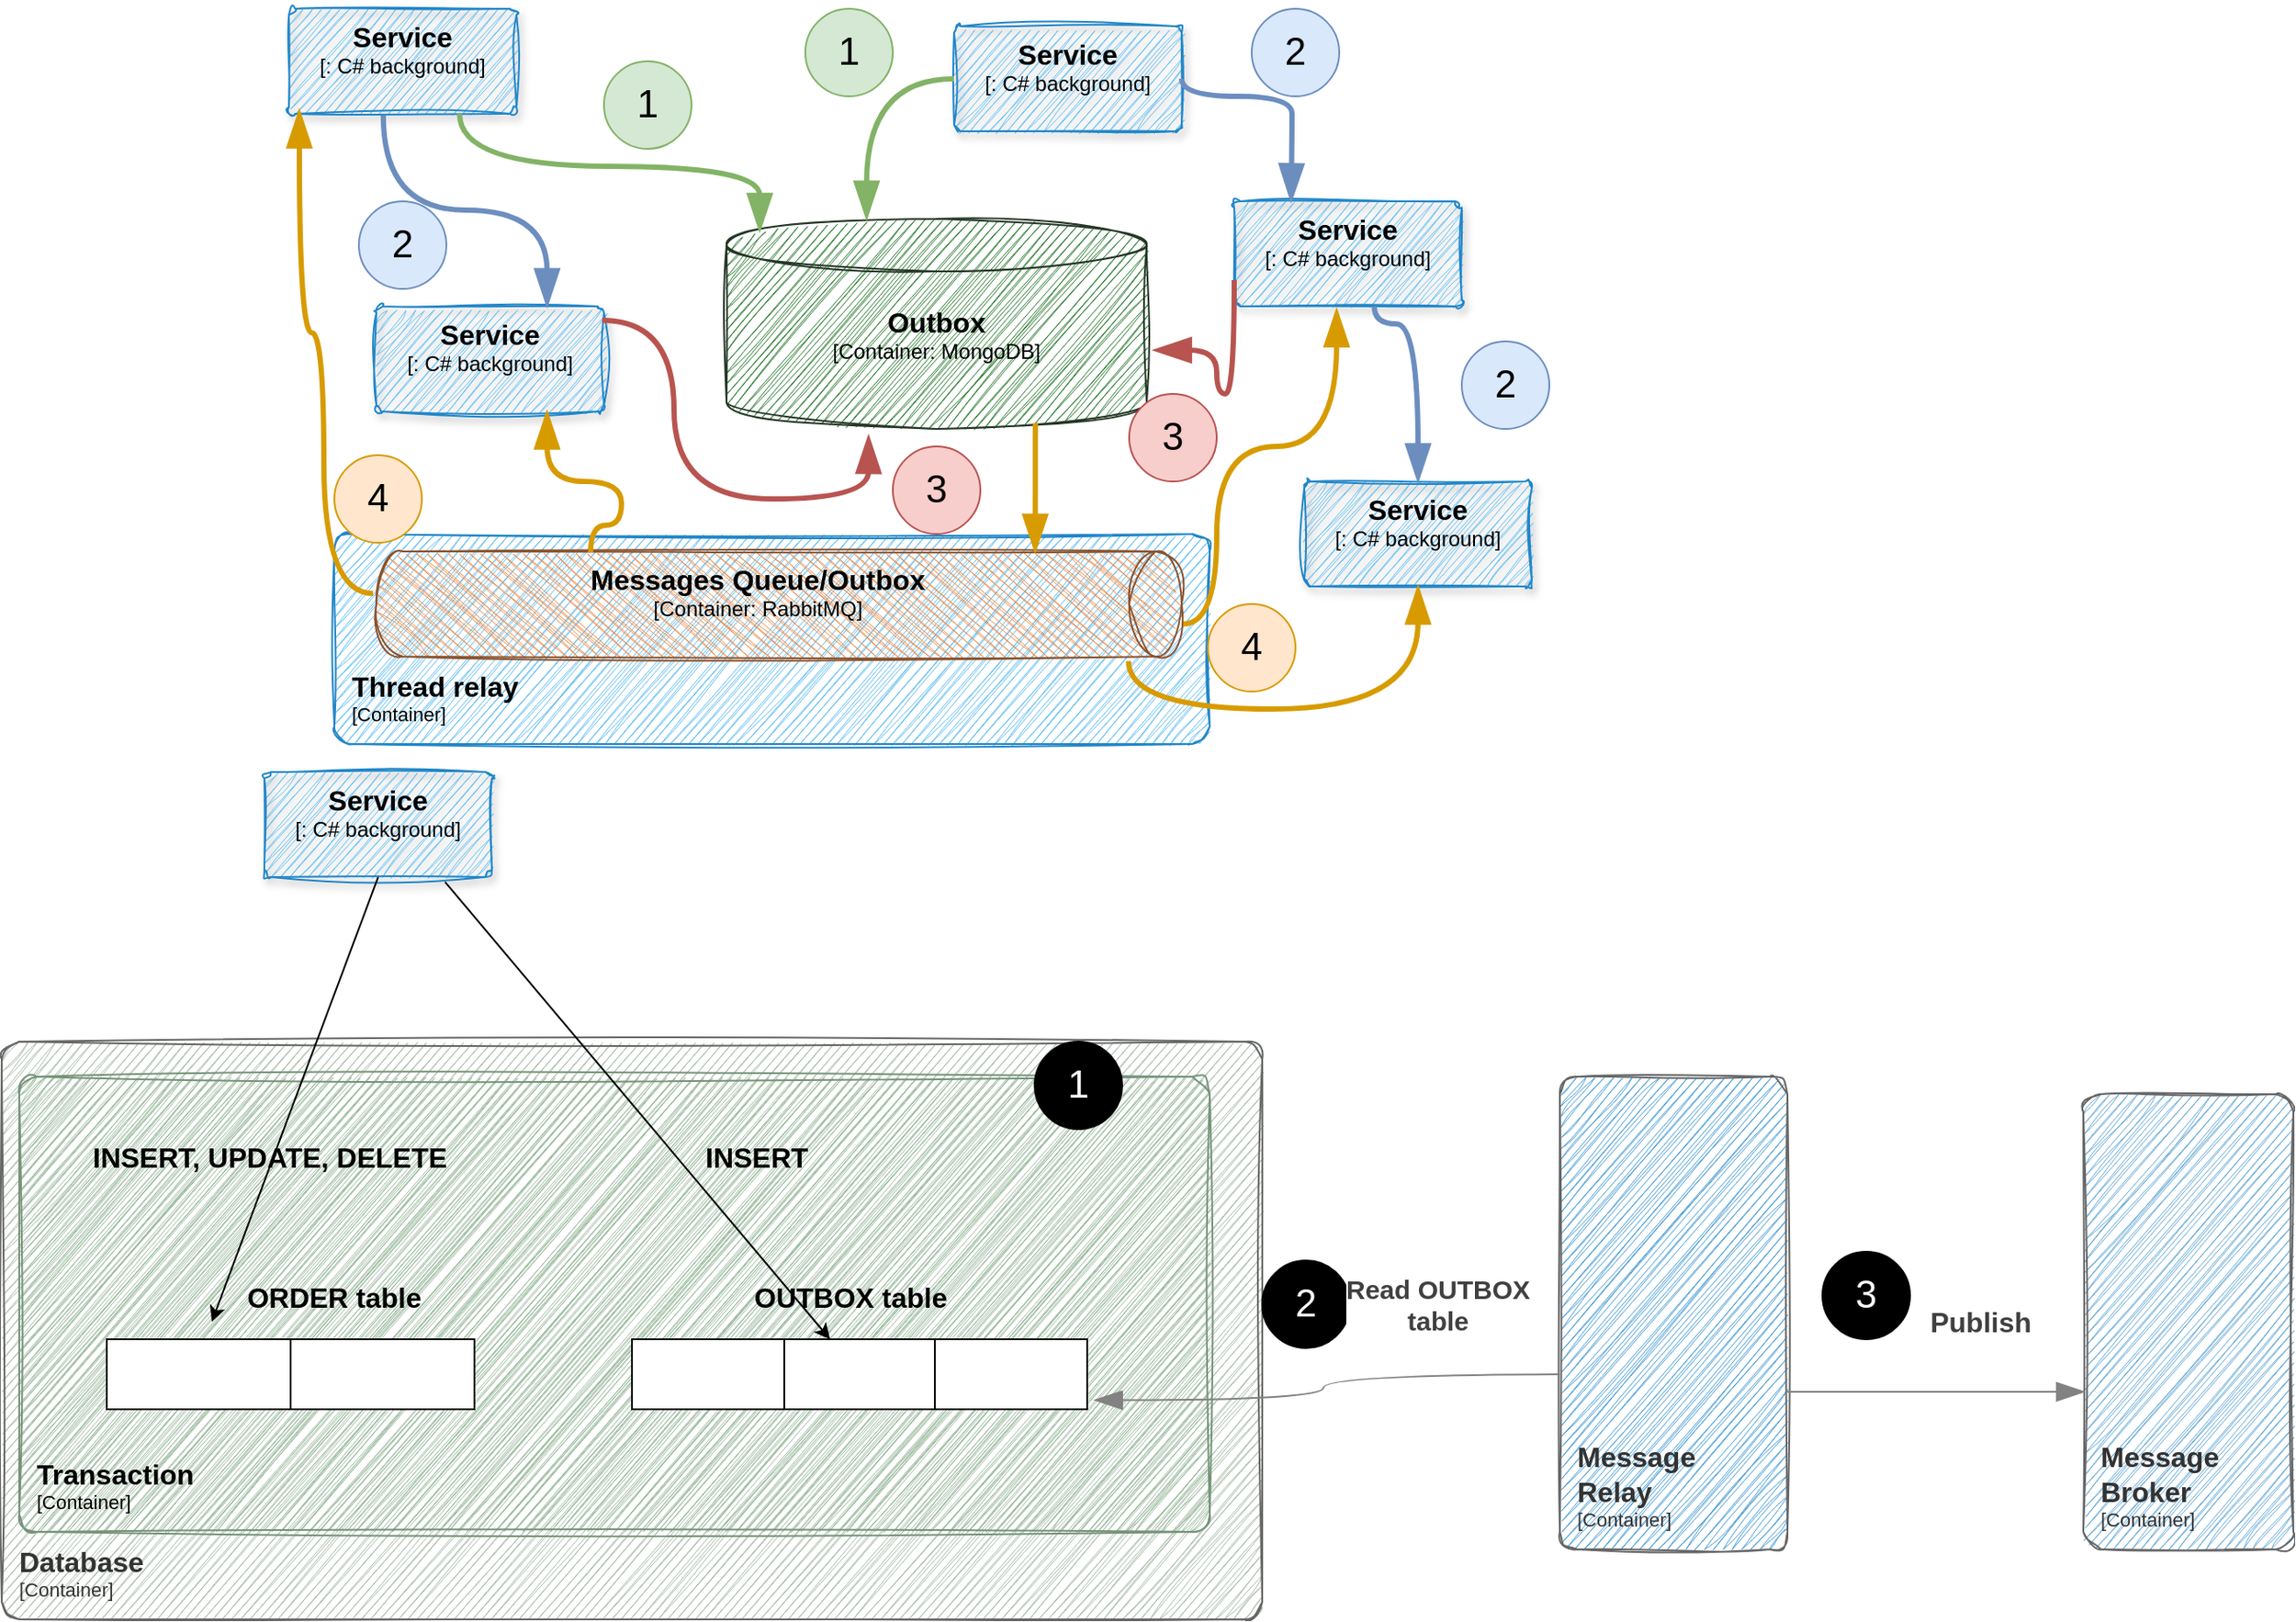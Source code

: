 <mxfile version="24.4.13" type="device">
  <diagram name="Page-1" id="jp84wiX7xe1HpqXk9hhP">
    <mxGraphModel dx="1449" dy="1347" grid="1" gridSize="10" guides="1" tooltips="1" connect="1" arrows="1" fold="1" page="1" pageScale="1" pageWidth="850" pageHeight="1100" math="0" shadow="0">
      <root>
        <mxCell id="0" />
        <mxCell id="1" parent="0" />
        <object placeholders="1" c4Name="Thread relay" c4Type="ContainerScopeBoundary" c4Application="Container" label="&lt;font style=&quot;font-size: 16px&quot;&gt;&lt;b&gt;&lt;div style=&quot;text-align: left&quot;&gt;%c4Name%&lt;/div&gt;&lt;/b&gt;&lt;/font&gt;&lt;div style=&quot;text-align: left&quot;&gt;[%c4Application%]&lt;/div&gt;" id="sRBXPEC6CnhFeX8Rd4L1-20">
          <mxCell style="rounded=1;fontSize=11;whiteSpace=wrap;html=1;arcSize=20;fillColor=#63bef2;strokeColor=#2086c9;labelBackgroundColor=none;align=left;verticalAlign=bottom;labelBorderColor=none;spacingTop=0;spacing=10;metaEdit=1;rotatable=0;perimeter=rectanglePerimeter;noLabel=0;labelPadding=0;allowArrows=0;connectable=0;expand=0;recursiveResize=0;editable=1;pointerEvents=0;absoluteArcSize=1;points=[[0.25,0,0],[0.5,0,0],[0.75,0,0],[1,0.25,0],[1,0.5,0],[1,0.75,0],[0.75,1,0],[0.5,1,0],[0.25,1,0],[0,0.75,0],[0,0.5,0],[0,0.25,0]];sketch=1;curveFitting=1;jiggle=2;" vertex="1" parent="1">
            <mxGeometry x="200" y="570" width="500" height="120" as="geometry" />
          </mxCell>
        </object>
        <object placeholders="1" c4Name="Messages Queue/Outbox" c4Type="Container" c4Technology="RabbitMQ" c4Description="" label="&lt;font style=&quot;font-size: 16px&quot;&gt;&lt;b&gt;%c4Name%&lt;/b&gt;&lt;/font&gt;&lt;div&gt;[%c4Type%:&amp;nbsp;%c4Technology%]&lt;/div&gt;&lt;br&gt;&lt;div&gt;&lt;font style=&quot;font-size: 11px&quot;&gt;&lt;font&gt;%c4Description%&lt;/font&gt;&lt;/font&gt;&lt;/div&gt;" id="cbHOGmEnmN4e4WHKEx2--1">
          <mxCell style="shape=cylinder3;size=15;direction=south;whiteSpace=wrap;html=1;boundedLbl=1;rounded=0;labelBackgroundColor=none;fillColor=#ef8e4e;fontSize=12;fontColor=#000000;align=center;strokeColor=#8b522d;metaEdit=1;points=[[0.5,0,0],[1,0.25,0],[1,0.5,0],[1,0.75,0],[0.5,1,0],[0,0.75,0],[0,0.5,0],[0,0.25,0]];resizable=1;sketch=1;curveFitting=1;jiggle=2;" parent="1" vertex="1">
            <mxGeometry x="224" y="580" width="460" height="60" as="geometry" />
          </mxCell>
        </object>
        <object placeholders="1" c4Name="Service" c4Type="" c4Technology="C# background" c4Description="" label="&lt;font style=&quot;font-size: 16px&quot;&gt;&lt;b&gt;%c4Name%&lt;/b&gt;&lt;/font&gt;&lt;div&gt;[%c4Type%: %c4Technology%]&lt;/div&gt;&lt;br&gt;&lt;div&gt;&lt;font style=&quot;font-size: 11px&quot;&gt;%c4Description%&lt;/font&gt;&lt;/div&gt;" id="cbHOGmEnmN4e4WHKEx2--2">
          <mxCell style="rounded=1;whiteSpace=wrap;html=1;labelBackgroundColor=none;fillColor=#63BEF2;fontColor=#000000;align=center;arcSize=6;strokeColor=#2086C9;metaEdit=1;resizable=1;points=[[0.25,0,0],[0.5,0,0],[0.75,0,0],[1,0.25,0],[1,0.5,0],[1,0.75,0],[0.75,1,0],[0.5,1,0],[0.25,1,0],[0,0.75,0],[0,0.5,0],[0,0.25,0]];sketch=1;curveFitting=1;jiggle=2;shadow=1;" parent="1" vertex="1">
            <mxGeometry x="174" y="270" width="130" height="60" as="geometry" />
          </mxCell>
        </object>
        <object placeholders="1" c4Name="Service" c4Type="" c4Technology="C# background" c4Description="" label="&lt;font style=&quot;font-size: 16px&quot;&gt;&lt;b&gt;%c4Name%&lt;/b&gt;&lt;/font&gt;&lt;div&gt;[%c4Type%: %c4Technology%]&lt;/div&gt;&lt;br&gt;&lt;div&gt;&lt;font style=&quot;font-size: 11px&quot;&gt;%c4Description%&lt;/font&gt;&lt;/div&gt;" id="cbHOGmEnmN4e4WHKEx2--3">
          <mxCell style="rounded=1;whiteSpace=wrap;html=1;labelBackgroundColor=none;fillColor=#63BEF2;fontColor=#000000;align=center;arcSize=6;strokeColor=#2086C9;metaEdit=1;resizable=1;points=[[0.25,0,0],[0.5,0,0],[0.75,0,0],[1,0.25,0],[1,0.5,0],[1,0.75,0],[0.75,1,0],[0.5,1,0],[0.25,1,0],[0,0.75,0],[0,0.5,0],[0,0.25,0]];shadow=1;sketch=1;curveFitting=1;jiggle=2;" parent="1" vertex="1">
            <mxGeometry x="754" y="540" width="130" height="60" as="geometry" />
          </mxCell>
        </object>
        <object placeholders="1" c4Name="Service" c4Type="" c4Technology="C# background" c4Description="" label="&lt;font style=&quot;font-size: 16px&quot;&gt;&lt;b&gt;%c4Name%&lt;/b&gt;&lt;/font&gt;&lt;div&gt;[%c4Type%: %c4Technology%]&lt;/div&gt;&lt;br&gt;&lt;div&gt;&lt;font style=&quot;font-size: 11px&quot;&gt;%c4Description%&lt;/font&gt;&lt;/div&gt;" id="cbHOGmEnmN4e4WHKEx2--4">
          <mxCell style="rounded=1;whiteSpace=wrap;html=1;labelBackgroundColor=none;fillColor=#63BEF2;fontColor=#000000;align=center;arcSize=6;strokeColor=#2086C9;metaEdit=1;resizable=1;points=[[0.25,0,0],[0.5,0,0],[0.75,0,0],[1,0.25,0],[1,0.5,0],[1,0.75,0],[0.75,1,0],[0.5,1,0],[0.25,1,0],[0,0.75,0],[0,0.5,0],[0,0.25,0]];sketch=1;curveFitting=1;jiggle=2;shadow=1;" parent="1" vertex="1">
            <mxGeometry x="224" y="440" width="130" height="60" as="geometry" />
          </mxCell>
        </object>
        <object placeholders="1" c4Name="Service" c4Type="" c4Technology="C# background" c4Description="" label="&lt;font style=&quot;font-size: 16px&quot;&gt;&lt;b&gt;%c4Name%&lt;/b&gt;&lt;/font&gt;&lt;div&gt;[%c4Type%: %c4Technology%]&lt;/div&gt;&lt;br&gt;&lt;div&gt;&lt;font style=&quot;font-size: 11px&quot;&gt;%c4Description%&lt;/font&gt;&lt;/div&gt;" id="cbHOGmEnmN4e4WHKEx2--5">
          <mxCell style="rounded=1;whiteSpace=wrap;html=1;labelBackgroundColor=none;fillColor=#63BEF2;fontColor=#000000;align=center;arcSize=6;strokeColor=#2086C9;metaEdit=1;resizable=1;points=[[0.25,0,0],[0.5,0,0],[0.75,0,0],[1,0.25,0],[1,0.5,0],[1,0.75,0],[0.75,1,0],[0.5,1,0],[0.25,1,0],[0,0.75,0],[0,0.5,0],[0,0.25,0]];sketch=1;curveFitting=1;jiggle=2;shadow=1;" parent="1" vertex="1">
            <mxGeometry x="554" y="280" width="130" height="60" as="geometry" />
          </mxCell>
        </object>
        <object placeholders="1" c4Name="Service" c4Type="" c4Technology="C# background" c4Description="" label="&lt;font style=&quot;font-size: 16px&quot;&gt;&lt;b&gt;%c4Name%&lt;/b&gt;&lt;/font&gt;&lt;div&gt;[%c4Type%: %c4Technology%]&lt;/div&gt;&lt;br&gt;&lt;div&gt;&lt;font style=&quot;font-size: 11px&quot;&gt;%c4Description%&lt;/font&gt;&lt;/div&gt;" id="cbHOGmEnmN4e4WHKEx2--7">
          <mxCell style="rounded=1;whiteSpace=wrap;html=1;labelBackgroundColor=none;fillColor=#63BEF2;fontColor=#000000;align=center;arcSize=6;strokeColor=#2086C9;metaEdit=1;resizable=1;points=[[0.25,0,0],[0.5,0,0],[0.75,0,0],[1,0.25,0],[1,0.5,0],[1,0.75,0],[0.75,1,0],[0.5,1,0],[0.25,1,0],[0,0.75,0],[0,0.5,0],[0,0.25,0]];sketch=1;curveFitting=1;jiggle=2;shadow=1;" parent="1" vertex="1">
            <mxGeometry x="714" y="380" width="130" height="60" as="geometry" />
          </mxCell>
        </object>
        <object placeholders="1" c4Name="Outbox" c4Type="Container" c4Technology="MongoDB" c4Description="" label="&lt;font style=&quot;font-size: 16px&quot;&gt;&lt;b&gt;%c4Name%&lt;/b&gt;&lt;/font&gt;&lt;div&gt;[%c4Type%:&amp;nbsp;%c4Technology%]&lt;/div&gt;&lt;br&gt;&lt;div&gt;&lt;font style=&quot;font-size: 11px&quot;&gt;&lt;font&gt;%c4Description%&lt;/font&gt;&lt;/font&gt;&lt;/div&gt;" id="cbHOGmEnmN4e4WHKEx2--8">
          <mxCell style="shape=cylinder3;size=15;whiteSpace=wrap;html=1;boundedLbl=1;rounded=0;labelBackgroundColor=none;fillColor=#2d7b33;fontSize=12;fontColor=#000000;align=center;strokeColor=#253726;metaEdit=1;points=[[0.5,0,0],[1,0.25,0],[1,0.5,0],[1,0.75,0],[0.5,1,0],[0,0.75,0],[0,0.5,0],[0,0.25,0]];resizable=0;sketch=1;curveFitting=1;jiggle=2;" parent="1" vertex="1">
            <mxGeometry x="424" y="390" width="240" height="120" as="geometry" />
          </mxCell>
        </object>
        <object placeholders="1" c4Type="Relationship" id="cbHOGmEnmN4e4WHKEx2--9">
          <mxCell style="endArrow=blockThin;html=1;fontSize=10;fontColor=#404040;strokeWidth=3;endFill=1;strokeColor=#82b366;elbow=vertical;metaEdit=1;endSize=14;startSize=14;jumpStyle=arc;jumpSize=16;rounded=0;edgeStyle=orthogonalEdgeStyle;exitX=0.75;exitY=1;exitDx=0;exitDy=0;exitPerimeter=0;entryX=0.079;entryY=0.058;entryDx=0;entryDy=0;entryPerimeter=0;curved=1;" parent="1" source="cbHOGmEnmN4e4WHKEx2--2" target="cbHOGmEnmN4e4WHKEx2--8" edge="1">
            <mxGeometry width="240" relative="1" as="geometry">
              <mxPoint x="354" y="360" as="sourcePoint" />
              <mxPoint x="594" y="360" as="targetPoint" />
            </mxGeometry>
          </mxCell>
        </object>
        <object placeholders="1" c4Type="Relationship" id="cbHOGmEnmN4e4WHKEx2--10">
          <mxCell style="endArrow=blockThin;html=1;fontSize=10;fontColor=#404040;strokeWidth=3;endFill=1;strokeColor=#6c8ebf;elbow=vertical;metaEdit=1;endSize=14;startSize=14;jumpStyle=arc;jumpSize=16;rounded=0;edgeStyle=orthogonalEdgeStyle;exitX=0.415;exitY=1.017;exitDx=0;exitDy=0;exitPerimeter=0;entryX=0.75;entryY=0;entryDx=0;entryDy=0;entryPerimeter=0;curved=1;" parent="1" source="cbHOGmEnmN4e4WHKEx2--2" target="cbHOGmEnmN4e4WHKEx2--4" edge="1">
            <mxGeometry width="240" relative="1" as="geometry">
              <mxPoint x="282" y="340" as="sourcePoint" />
              <mxPoint x="453" y="407" as="targetPoint" />
            </mxGeometry>
          </mxCell>
        </object>
        <object placeholders="1" c4Type="Relationship" id="cbHOGmEnmN4e4WHKEx2--11">
          <mxCell style="endArrow=blockThin;html=1;fontSize=10;fontColor=#404040;strokeWidth=3;endFill=1;strokeColor=#82b366;elbow=vertical;metaEdit=1;endSize=14;startSize=14;jumpStyle=arc;jumpSize=16;rounded=0;edgeStyle=orthogonalEdgeStyle;exitX=0;exitY=0.5;exitDx=0;exitDy=0;exitPerimeter=0;curved=1;" parent="1" source="cbHOGmEnmN4e4WHKEx2--5" target="cbHOGmEnmN4e4WHKEx2--8" edge="1">
            <mxGeometry width="240" relative="1" as="geometry">
              <mxPoint x="238" y="341" as="sourcePoint" />
              <mxPoint x="332" y="450" as="targetPoint" />
              <Array as="points">
                <mxPoint x="504" y="310" />
              </Array>
            </mxGeometry>
          </mxCell>
        </object>
        <object placeholders="1" c4Type="Relationship" id="cbHOGmEnmN4e4WHKEx2--12">
          <mxCell style="endArrow=blockThin;html=1;fontSize=10;fontColor=#404040;strokeWidth=3;endFill=1;strokeColor=#6c8ebf;elbow=vertical;metaEdit=1;endSize=14;startSize=14;jumpStyle=arc;jumpSize=16;rounded=0;edgeStyle=orthogonalEdgeStyle;exitX=1;exitY=0.5;exitDx=0;exitDy=0;exitPerimeter=0;curved=1;entryX=0.25;entryY=0;entryDx=0;entryDy=0;entryPerimeter=0;" parent="1" source="cbHOGmEnmN4e4WHKEx2--5" target="cbHOGmEnmN4e4WHKEx2--7" edge="1">
            <mxGeometry width="240" relative="1" as="geometry">
              <mxPoint x="564" y="320" as="sourcePoint" />
              <mxPoint x="514" y="400" as="targetPoint" />
              <Array as="points">
                <mxPoint x="684" y="320" />
                <mxPoint x="747" y="320" />
                <mxPoint x="747" y="340" />
              </Array>
            </mxGeometry>
          </mxCell>
        </object>
        <object placeholders="1" c4Type="Relationship" id="cbHOGmEnmN4e4WHKEx2--13">
          <mxCell style="endArrow=blockThin;html=1;fontSize=10;fontColor=#404040;strokeWidth=3;endFill=1;strokeColor=#d79b00;elbow=vertical;metaEdit=1;endSize=14;startSize=14;jumpStyle=arc;jumpSize=16;rounded=0;edgeStyle=orthogonalEdgeStyle;exitX=0.4;exitY=1.004;exitDx=0;exitDy=0;exitPerimeter=0;entryX=0.046;entryY=0.967;entryDx=0;entryDy=0;entryPerimeter=0;curved=1;" parent="1" source="cbHOGmEnmN4e4WHKEx2--1" target="cbHOGmEnmN4e4WHKEx2--2" edge="1">
            <mxGeometry width="240" relative="1" as="geometry">
              <mxPoint x="238" y="341" as="sourcePoint" />
              <mxPoint x="332" y="450" as="targetPoint" />
              <Array as="points">
                <mxPoint x="194" y="604" />
                <mxPoint x="194" y="455" />
                <mxPoint x="180" y="455" />
              </Array>
            </mxGeometry>
          </mxCell>
        </object>
        <object placeholders="1" c4Type="Relationship" id="cbHOGmEnmN4e4WHKEx2--14">
          <mxCell style="endArrow=blockThin;html=1;fontSize=10;fontColor=#404040;strokeWidth=3;endFill=1;strokeColor=#b85450;elbow=vertical;metaEdit=1;endSize=14;startSize=14;jumpStyle=arc;jumpSize=16;rounded=0;edgeStyle=orthogonalEdgeStyle;entryX=1.017;entryY=0.625;entryDx=0;entryDy=0;entryPerimeter=0;curved=1;exitX=0;exitY=0.75;exitDx=0;exitDy=0;exitPerimeter=0;" parent="1" source="cbHOGmEnmN4e4WHKEx2--7" target="cbHOGmEnmN4e4WHKEx2--8" edge="1">
            <mxGeometry width="240" relative="1" as="geometry">
              <mxPoint x="694" y="610" as="sourcePoint" />
              <mxPoint x="190" y="338" as="targetPoint" />
              <Array as="points">
                <mxPoint x="714" y="490" />
                <mxPoint x="704" y="490" />
                <mxPoint x="704" y="465" />
              </Array>
            </mxGeometry>
          </mxCell>
        </object>
        <object placeholders="1" c4Type="Relationship" id="cbHOGmEnmN4e4WHKEx2--15">
          <mxCell style="endArrow=blockThin;html=1;fontSize=10;fontColor=#404040;strokeWidth=3;endFill=1;strokeColor=#6c8ebf;elbow=vertical;metaEdit=1;endSize=14;startSize=14;jumpStyle=arc;jumpSize=16;rounded=0;edgeStyle=orthogonalEdgeStyle;exitX=1;exitY=0.5;exitDx=0;exitDy=0;exitPerimeter=0;curved=1;" parent="1" target="cbHOGmEnmN4e4WHKEx2--3" edge="1">
            <mxGeometry width="240" relative="1" as="geometry">
              <mxPoint x="794" y="440" as="sourcePoint" />
              <mxPoint x="857" y="510" as="targetPoint" />
              <Array as="points">
                <mxPoint x="794" y="450" />
                <mxPoint x="819" y="450" />
              </Array>
            </mxGeometry>
          </mxCell>
        </object>
        <object placeholders="1" c4Type="Relationship" id="cbHOGmEnmN4e4WHKEx2--16">
          <mxCell style="endArrow=blockThin;html=1;fontSize=10;fontColor=#404040;strokeWidth=3;endFill=1;strokeColor=#d79b00;elbow=vertical;metaEdit=1;endSize=14;startSize=14;jumpStyle=arc;jumpSize=16;rounded=0;edgeStyle=orthogonalEdgeStyle;entryX=0.5;entryY=1;entryDx=0;entryDy=0;entryPerimeter=0;curved=1;exitX=1.043;exitY=0.066;exitDx=0;exitDy=0;exitPerimeter=0;" parent="1" source="cbHOGmEnmN4e4WHKEx2--1" target="cbHOGmEnmN4e4WHKEx2--3" edge="1">
            <mxGeometry width="240" relative="1" as="geometry">
              <mxPoint x="676" y="818" as="sourcePoint" />
              <mxPoint x="754" y="650" as="targetPoint" />
              <Array as="points">
                <mxPoint x="654" y="670" />
                <mxPoint x="819" y="670" />
              </Array>
            </mxGeometry>
          </mxCell>
        </object>
        <object placeholders="1" c4Type="Relationship" id="cbHOGmEnmN4e4WHKEx2--17">
          <mxCell style="endArrow=blockThin;html=1;fontSize=10;fontColor=#404040;strokeWidth=3;endFill=1;strokeColor=#d79b00;elbow=vertical;metaEdit=1;endSize=14;startSize=14;jumpStyle=arc;jumpSize=16;rounded=0;edgeStyle=orthogonalEdgeStyle;entryX=0.45;entryY=1.028;entryDx=0;entryDy=0;entryPerimeter=0;curved=1;exitX=0.69;exitY=-0.002;exitDx=0;exitDy=0;exitPerimeter=0;" parent="1" source="cbHOGmEnmN4e4WHKEx2--1" target="cbHOGmEnmN4e4WHKEx2--7" edge="1">
            <mxGeometry width="240" relative="1" as="geometry">
              <mxPoint x="694" y="621" as="sourcePoint" />
              <mxPoint x="772" y="451" as="targetPoint" />
              <Array as="points">
                <mxPoint x="704" y="621" />
                <mxPoint x="704" y="520" />
                <mxPoint x="773" y="520" />
              </Array>
            </mxGeometry>
          </mxCell>
        </object>
        <object placeholders="1" c4Type="Relationship" id="cbHOGmEnmN4e4WHKEx2--18">
          <mxCell style="endArrow=blockThin;html=1;fontSize=10;fontColor=#404040;strokeWidth=3;endFill=1;strokeColor=#d79b00;elbow=vertical;metaEdit=1;endSize=14;startSize=14;jumpStyle=arc;jumpSize=16;rounded=0;edgeStyle=orthogonalEdgeStyle;entryX=0.75;entryY=1;entryDx=0;entryDy=0;entryPerimeter=0;curved=1;exitX=0.008;exitY=0.734;exitDx=0;exitDy=0;exitPerimeter=0;" parent="1" source="cbHOGmEnmN4e4WHKEx2--1" target="cbHOGmEnmN4e4WHKEx2--4" edge="1">
            <mxGeometry width="240" relative="1" as="geometry">
              <mxPoint x="384" y="565" as="sourcePoint" />
              <mxPoint x="451" y="526" as="targetPoint" />
              <Array as="points">
                <mxPoint x="346" y="565" />
                <mxPoint x="364" y="565" />
                <mxPoint x="364" y="540" />
                <mxPoint x="321" y="540" />
              </Array>
            </mxGeometry>
          </mxCell>
        </object>
        <object placeholders="1" c4Type="Relationship" id="cbHOGmEnmN4e4WHKEx2--19">
          <mxCell style="endArrow=blockThin;html=1;fontSize=10;fontColor=#404040;strokeWidth=3;endFill=1;strokeColor=#b85450;elbow=vertical;metaEdit=1;endSize=14;startSize=14;jumpStyle=arc;jumpSize=16;rounded=0;edgeStyle=orthogonalEdgeStyle;exitX=0.992;exitY=0.133;exitDx=0;exitDy=0;exitPerimeter=0;curved=1;entryX=0.338;entryY=1.033;entryDx=0;entryDy=0;entryPerimeter=0;" parent="1" source="cbHOGmEnmN4e4WHKEx2--4" target="cbHOGmEnmN4e4WHKEx2--8" edge="1">
            <mxGeometry width="240" relative="1" as="geometry">
              <mxPoint x="444" y="480" as="sourcePoint" />
              <mxPoint x="394" y="560" as="targetPoint" />
              <Array as="points">
                <mxPoint x="394" y="448" />
                <mxPoint x="394" y="550" />
                <mxPoint x="505" y="550" />
              </Array>
            </mxGeometry>
          </mxCell>
        </object>
        <object placeholders="1" c4Name="Service" c4Type="" c4Technology="C# background" c4Description="" label="&lt;font style=&quot;font-size: 16px&quot;&gt;&lt;b&gt;%c4Name%&lt;/b&gt;&lt;/font&gt;&lt;div&gt;[%c4Type%: %c4Technology%]&lt;/div&gt;&lt;br&gt;&lt;div&gt;&lt;font style=&quot;font-size: 11px&quot;&gt;%c4Description%&lt;/font&gt;&lt;/div&gt;" id="cbHOGmEnmN4e4WHKEx2--20">
          <mxCell style="rounded=1;whiteSpace=wrap;html=1;labelBackgroundColor=none;fillColor=#63BEF2;fontColor=#000000;align=center;arcSize=6;strokeColor=#2086C9;metaEdit=1;resizable=1;points=[[0.25,0,0],[0.5,0,0],[0.75,0,0],[1,0.25,0],[1,0.5,0],[1,0.75,0],[0.75,1,0],[0.5,1,0],[0.25,1,0],[0,0.75,0],[0,0.5,0],[0,0.25,0]];sketch=1;curveFitting=1;jiggle=2;shadow=1;" parent="1" vertex="1">
            <mxGeometry x="160" y="706" width="130" height="60" as="geometry" />
          </mxCell>
        </object>
        <object placeholders="1" c4Name="Database" c4Type="ContainerScopeBoundary" c4Application="Container" label="&lt;font style=&quot;font-size: 16px&quot;&gt;&lt;b&gt;&lt;div style=&quot;text-align: left&quot;&gt;%c4Name%&lt;/div&gt;&lt;/b&gt;&lt;/font&gt;&lt;div style=&quot;text-align: left&quot;&gt;[%c4Application%]&lt;/div&gt;" id="cbHOGmEnmN4e4WHKEx2--21">
          <mxCell style="rounded=1;fontSize=11;whiteSpace=wrap;html=1;arcSize=20;fillColor=#a9bbaa;strokeColor=#666666;fontColor=#333333;labelBackgroundColor=none;align=left;verticalAlign=bottom;labelBorderColor=none;spacingTop=0;spacing=10;metaEdit=1;rotatable=0;perimeter=rectanglePerimeter;noLabel=0;labelPadding=0;allowArrows=0;connectable=0;expand=0;recursiveResize=0;editable=1;pointerEvents=0;absoluteArcSize=1;points=[[0.25,0,0],[0.5,0,0],[0.75,0,0],[1,0.25,0],[1,0.5,0],[1,0.75,0],[0.75,1,0],[0.5,1,0],[0.25,1,0],[0,0.75,0],[0,0.5,0],[0,0.25,0]];sketch=1;curveFitting=1;jiggle=2;" parent="1" vertex="1">
            <mxGeometry x="10" y="860" width="720" height="330" as="geometry" />
          </mxCell>
        </object>
        <object placeholders="1" c4Name="Transaction" c4Type="ContainerScopeBoundary" c4Application="Container" label="&lt;font style=&quot;font-size: 16px&quot;&gt;&lt;b&gt;&lt;div style=&quot;text-align: left&quot;&gt;%c4Name%&lt;/div&gt;&lt;/b&gt;&lt;/font&gt;&lt;div style=&quot;text-align: left&quot;&gt;[%c4Application%]&lt;/div&gt;" id="cbHOGmEnmN4e4WHKEx2--22">
          <mxCell style="rounded=1;fontSize=11;whiteSpace=wrap;html=1;arcSize=20;fillColor=#95bc98;strokeColor=#769378;labelBackgroundColor=none;align=left;verticalAlign=bottom;labelBorderColor=none;spacingTop=0;spacing=10;metaEdit=1;rotatable=0;perimeter=rectanglePerimeter;noLabel=0;labelPadding=0;allowArrows=0;connectable=0;expand=0;recursiveResize=0;editable=1;pointerEvents=0;absoluteArcSize=1;points=[[0.25,0,0],[0.5,0,0],[0.75,0,0],[1,0.25,0],[1,0.5,0],[1,0.75,0],[0.75,1,0],[0.5,1,0],[0.25,1,0],[0,0.75,0],[0,0.5,0],[0,0.25,0]];sketch=1;curveFitting=1;jiggle=2;" parent="1" vertex="1">
            <mxGeometry x="20" y="880" width="680" height="260" as="geometry" />
          </mxCell>
        </object>
        <object placeholders="1" c4Name="INSERT, UPDATE, DELETE" c4Type="ContainerScopeBoundary" c4Description="&#xa;" label="&lt;font style=&quot;font-size: 16px&quot;&gt;&lt;b&gt;&lt;div style=&quot;text-align: left&quot;&gt;%c4Name%&lt;/div&gt;&lt;/b&gt;&lt;/font&gt;&lt;div style=&quot;text-align: left&quot;&gt;%c4Description%&lt;/div&gt;" id="cbHOGmEnmN4e4WHKEx2--23">
          <mxCell style="text;html=1;strokeColor=none;fillColor=none;align=left;verticalAlign=top;whiteSpace=wrap;rounded=0;metaEdit=1;allowArrows=0;resizable=1;rotatable=0;connectable=0;recursiveResize=0;expand=0;pointerEvents=0;points=[[0.25,0,0],[0.5,0,0],[0.75,0,0],[1,0.25,0],[1,0.5,0],[1,0.75,0],[0.75,1,0],[0.5,1,0],[0.25,1,0],[0,0.75,0],[0,0.5,0],[0,0.25,0]];" parent="1" vertex="1">
            <mxGeometry x="60" y="910" width="260" height="40" as="geometry" />
          </mxCell>
        </object>
        <mxCell id="cbHOGmEnmN4e4WHKEx2--24" value="" style="shape=table;startSize=0;container=1;collapsible=0;childLayout=tableLayout;" parent="1" vertex="1">
          <mxGeometry x="70" y="1030" width="210" height="40" as="geometry" />
        </mxCell>
        <mxCell id="cbHOGmEnmN4e4WHKEx2--25" value="" style="shape=tableRow;horizontal=0;startSize=0;swimlaneHead=0;swimlaneBody=0;strokeColor=inherit;top=0;left=0;bottom=0;right=0;collapsible=0;dropTarget=0;fillColor=none;points=[[0,0.5],[1,0.5]];portConstraint=eastwest;" parent="cbHOGmEnmN4e4WHKEx2--24" vertex="1">
          <mxGeometry width="210" height="40" as="geometry" />
        </mxCell>
        <mxCell id="cbHOGmEnmN4e4WHKEx2--26" value="" style="shape=partialRectangle;html=1;whiteSpace=wrap;connectable=0;strokeColor=inherit;overflow=hidden;fillColor=none;top=0;left=0;bottom=0;right=0;pointerEvents=1;" parent="cbHOGmEnmN4e4WHKEx2--25" vertex="1">
          <mxGeometry width="105" height="40" as="geometry">
            <mxRectangle width="105" height="40" as="alternateBounds" />
          </mxGeometry>
        </mxCell>
        <mxCell id="cbHOGmEnmN4e4WHKEx2--27" value="" style="shape=partialRectangle;html=1;whiteSpace=wrap;connectable=0;strokeColor=inherit;overflow=hidden;fillColor=none;top=0;left=0;bottom=0;right=0;pointerEvents=1;" parent="cbHOGmEnmN4e4WHKEx2--25" vertex="1">
          <mxGeometry x="105" width="105" height="40" as="geometry">
            <mxRectangle width="105" height="40" as="alternateBounds" />
          </mxGeometry>
        </mxCell>
        <object placeholders="1" c4Name="OUTBOX table" c4Type="ContainerScopeBoundary" c4Description="&#xa;" label="&lt;font style=&quot;font-size: 16px&quot;&gt;&lt;b&gt;&lt;div style=&quot;&quot;&gt;%c4Name%&lt;/div&gt;&lt;/b&gt;&lt;/font&gt;&lt;div style=&quot;&quot;&gt;%c4Description%&lt;/div&gt;" id="cbHOGmEnmN4e4WHKEx2--28">
          <mxCell style="text;html=1;strokeColor=none;fillColor=none;align=center;verticalAlign=top;whiteSpace=wrap;rounded=0;metaEdit=1;allowArrows=0;resizable=1;rotatable=0;connectable=0;recursiveResize=0;expand=0;pointerEvents=0;points=[[0.25,0,0],[0.5,0,0],[0.75,0,0],[1,0.25,0],[1,0.5,0],[1,0.75,0],[0.75,1,0],[0.5,1,0],[0.25,1,0],[0,0.75,0],[0,0.5,0],[0,0.25,0]];" parent="1" vertex="1">
            <mxGeometry x="365" y="990" width="260" height="40" as="geometry" />
          </mxCell>
        </object>
        <mxCell id="cbHOGmEnmN4e4WHKEx2--29" value="" style="endArrow=classic;html=1;rounded=0;exitX=0.5;exitY=1;exitDx=0;exitDy=0;exitPerimeter=0;" parent="1" source="cbHOGmEnmN4e4WHKEx2--20" edge="1">
          <mxGeometry width="50" height="50" relative="1" as="geometry">
            <mxPoint x="430" y="780" as="sourcePoint" />
            <mxPoint x="130" y="1020" as="targetPoint" />
          </mxGeometry>
        </mxCell>
        <object placeholders="1" c4Name="INSERT" c4Type="ContainerScopeBoundary" c4Description="&#xa;" label="&lt;font style=&quot;font-size: 16px&quot;&gt;&lt;b&gt;&lt;div style=&quot;text-align: left&quot;&gt;%c4Name%&lt;/div&gt;&lt;/b&gt;&lt;/font&gt;&lt;div style=&quot;text-align: left&quot;&gt;%c4Description%&lt;/div&gt;" id="cbHOGmEnmN4e4WHKEx2--30">
          <mxCell style="text;html=1;strokeColor=none;fillColor=none;align=left;verticalAlign=top;whiteSpace=wrap;rounded=0;metaEdit=1;allowArrows=0;resizable=1;rotatable=0;connectable=0;recursiveResize=0;expand=0;pointerEvents=0;points=[[0.25,0,0],[0.5,0,0],[0.75,0,0],[1,0.25,0],[1,0.5,0],[1,0.75,0],[0.75,1,0],[0.5,1,0],[0.25,1,0],[0,0.75,0],[0,0.5,0],[0,0.25,0]];" parent="1" vertex="1">
            <mxGeometry x="410" y="910" width="100" height="40" as="geometry" />
          </mxCell>
        </object>
        <mxCell id="cbHOGmEnmN4e4WHKEx2--31" value="" style="shape=table;startSize=0;container=1;collapsible=0;childLayout=tableLayout;" parent="1" vertex="1">
          <mxGeometry x="370" y="1030" width="260" height="40" as="geometry" />
        </mxCell>
        <mxCell id="cbHOGmEnmN4e4WHKEx2--32" value="" style="shape=tableRow;horizontal=0;startSize=0;swimlaneHead=0;swimlaneBody=0;strokeColor=inherit;top=0;left=0;bottom=0;right=0;collapsible=0;dropTarget=0;fillColor=none;points=[[0,0.5],[1,0.5]];portConstraint=eastwest;" parent="cbHOGmEnmN4e4WHKEx2--31" vertex="1">
          <mxGeometry width="260" height="40" as="geometry" />
        </mxCell>
        <mxCell id="cbHOGmEnmN4e4WHKEx2--33" value="" style="shape=partialRectangle;html=1;whiteSpace=wrap;connectable=0;strokeColor=inherit;overflow=hidden;fillColor=none;top=0;left=0;bottom=0;right=0;pointerEvents=1;" parent="cbHOGmEnmN4e4WHKEx2--32" vertex="1">
          <mxGeometry width="87" height="40" as="geometry">
            <mxRectangle width="87" height="40" as="alternateBounds" />
          </mxGeometry>
        </mxCell>
        <mxCell id="cbHOGmEnmN4e4WHKEx2--34" value="" style="shape=partialRectangle;html=1;whiteSpace=wrap;connectable=0;strokeColor=inherit;overflow=hidden;fillColor=none;top=0;left=0;bottom=0;right=0;pointerEvents=1;" parent="cbHOGmEnmN4e4WHKEx2--32" vertex="1">
          <mxGeometry x="87" width="86" height="40" as="geometry">
            <mxRectangle width="86" height="40" as="alternateBounds" />
          </mxGeometry>
        </mxCell>
        <mxCell id="cbHOGmEnmN4e4WHKEx2--35" value="" style="shape=partialRectangle;html=1;whiteSpace=wrap;connectable=0;strokeColor=inherit;overflow=hidden;fillColor=none;top=0;left=0;bottom=0;right=0;pointerEvents=1;" parent="cbHOGmEnmN4e4WHKEx2--32" vertex="1">
          <mxGeometry x="173" width="87" height="40" as="geometry">
            <mxRectangle width="87" height="40" as="alternateBounds" />
          </mxGeometry>
        </mxCell>
        <object placeholders="1" c4Name="ORDER table" c4Type="ContainerScopeBoundary" c4Description="&#xa;" label="&lt;font style=&quot;font-size: 16px&quot;&gt;&lt;b&gt;&lt;div style=&quot;&quot;&gt;%c4Name%&lt;/div&gt;&lt;/b&gt;&lt;/font&gt;&lt;div style=&quot;&quot;&gt;%c4Description%&lt;/div&gt;" id="cbHOGmEnmN4e4WHKEx2--36">
          <mxCell style="text;html=1;strokeColor=none;fillColor=none;align=center;verticalAlign=top;whiteSpace=wrap;rounded=0;metaEdit=1;allowArrows=0;resizable=1;rotatable=0;connectable=0;recursiveResize=0;expand=0;pointerEvents=0;points=[[0.25,0,0],[0.5,0,0],[0.75,0,0],[1,0.25,0],[1,0.5,0],[1,0.75,0],[0.75,1,0],[0.5,1,0],[0.25,1,0],[0,0.75,0],[0,0.5,0],[0,0.25,0]];" parent="1" vertex="1">
            <mxGeometry x="70" y="990" width="260" height="40" as="geometry" />
          </mxCell>
        </object>
        <mxCell id="cbHOGmEnmN4e4WHKEx2--37" value="" style="endArrow=classic;html=1;rounded=0;exitX=0.794;exitY=1.046;exitDx=0;exitDy=0;exitPerimeter=0;" parent="1" source="cbHOGmEnmN4e4WHKEx2--20" target="cbHOGmEnmN4e4WHKEx2--32" edge="1">
          <mxGeometry width="50" height="50" relative="1" as="geometry">
            <mxPoint x="235" y="760" as="sourcePoint" />
            <mxPoint x="140" y="1030" as="targetPoint" />
          </mxGeometry>
        </mxCell>
        <mxCell id="cbHOGmEnmN4e4WHKEx2--39" value="1" style="ellipse;whiteSpace=wrap;html=1;aspect=fixed;fillColor=#000000;fontColor=#ffffff;fontSize=22;" parent="1" vertex="1">
          <mxGeometry x="600" y="860" width="50" height="50" as="geometry" />
        </mxCell>
        <object placeholders="1" c4Name="Message&#xa;Relay" c4Type="ContainerScopeBoundary" c4Application="Container" label="&lt;font style=&quot;font-size: 16px&quot;&gt;&lt;b&gt;&lt;div style=&quot;text-align: left&quot;&gt;%c4Name%&lt;/div&gt;&lt;/b&gt;&lt;/font&gt;&lt;div style=&quot;text-align: left&quot;&gt;[%c4Application%]&lt;/div&gt;" id="cbHOGmEnmN4e4WHKEx2--41">
          <mxCell style="rounded=1;fontSize=11;whiteSpace=wrap;html=1;arcSize=20;fillColor=#499dd4;strokeColor=#666666;fontColor=#333333;labelBackgroundColor=none;align=left;verticalAlign=bottom;labelBorderColor=none;spacingTop=0;spacing=10;metaEdit=1;rotatable=0;perimeter=rectanglePerimeter;noLabel=0;labelPadding=0;allowArrows=0;connectable=0;expand=0;recursiveResize=0;editable=1;pointerEvents=0;absoluteArcSize=1;points=[[0.25,0,0],[0.5,0,0],[0.75,0,0],[1,0.25,0],[1,0.5,0],[1,0.75,0],[0.75,1,0],[0.5,1,0],[0.25,1,0],[0,0.75,0],[0,0.5,0],[0,0.25,0]];sketch=1;curveFitting=1;jiggle=2;" parent="1" vertex="1">
            <mxGeometry x="900" y="880" width="130" height="270" as="geometry" />
          </mxCell>
        </object>
        <object placeholders="1" c4Name="Message&#xa;Broker" c4Type="ContainerScopeBoundary" c4Application="Container" label="&lt;font style=&quot;font-size: 16px&quot;&gt;&lt;b&gt;&lt;div style=&quot;text-align: left&quot;&gt;%c4Name%&lt;/div&gt;&lt;/b&gt;&lt;/font&gt;&lt;div style=&quot;text-align: left&quot;&gt;[%c4Application%]&lt;/div&gt;" id="cbHOGmEnmN4e4WHKEx2--42">
          <mxCell style="rounded=1;fontSize=11;whiteSpace=wrap;html=1;arcSize=20;fillColor=#65a9d5;strokeColor=#666666;fontColor=#333333;labelBackgroundColor=none;align=left;verticalAlign=bottom;labelBorderColor=none;spacingTop=0;spacing=10;metaEdit=1;rotatable=0;perimeter=rectanglePerimeter;noLabel=0;labelPadding=0;allowArrows=0;connectable=0;expand=0;recursiveResize=0;editable=1;pointerEvents=0;absoluteArcSize=1;points=[[0.25,0,0],[0.5,0,0],[0.75,0,0],[1,0.25,0],[1,0.5,0],[1,0.75,0],[0.75,1,0],[0.5,1,0],[0.25,1,0],[0,0.75,0],[0,0.5,0],[0,0.25,0]];sketch=1;curveFitting=1;jiggle=2;" parent="1" vertex="1">
            <mxGeometry x="1199" y="890" width="120" height="260" as="geometry" />
          </mxCell>
        </object>
        <mxCell id="cbHOGmEnmN4e4WHKEx2--44" value="2" style="ellipse;whiteSpace=wrap;html=1;aspect=fixed;fillColor=#000000;fontColor=#ffffff;fontSize=22;" parent="1" vertex="1">
          <mxGeometry x="730" y="985" width="50" height="50" as="geometry" />
        </mxCell>
        <mxCell id="cbHOGmEnmN4e4WHKEx2--45" value="3" style="ellipse;whiteSpace=wrap;html=1;aspect=fixed;fillColor=#000000;fontColor=#ffffff;fontSize=22;" parent="1" vertex="1">
          <mxGeometry x="1050" y="980" width="50" height="50" as="geometry" />
        </mxCell>
        <object placeholders="1" c4Type="Relationship" c4Description="Read OUTBOX&#xa;table" label="&lt;div style=&quot;text-align: left; font-size: 15px;&quot;&gt;&lt;div style=&quot;text-align: center; font-size: 15px;&quot;&gt;&lt;b style=&quot;font-size: 15px;&quot;&gt;%c4Description%&lt;/b&gt;&lt;/div&gt;&lt;/div&gt;" id="cbHOGmEnmN4e4WHKEx2--47">
          <mxCell style="endArrow=blockThin;html=1;fontSize=15;fontColor=#404040;strokeWidth=1;endFill=1;strokeColor=#828282;elbow=vertical;metaEdit=1;endSize=14;startSize=14;jumpStyle=arc;jumpSize=16;rounded=0;edgeStyle=orthogonalEdgeStyle;entryX=1.015;entryY=0.869;entryDx=0;entryDy=0;entryPerimeter=0;curved=1;" parent="1" target="cbHOGmEnmN4e4WHKEx2--32" edge="1">
            <mxGeometry x="-0.502" y="-40" width="240" relative="1" as="geometry">
              <mxPoint x="900" y="1050" as="sourcePoint" />
              <mxPoint x="580" y="930" as="targetPoint" />
              <mxPoint as="offset" />
            </mxGeometry>
          </mxCell>
        </object>
        <object placeholders="1" c4Type="Relationship" c4Description="Publish" label="&lt;div style=&quot;text-align: left; font-size: 16px;&quot;&gt;&lt;div style=&quot;text-align: center; font-size: 16px;&quot;&gt;&lt;b style=&quot;font-size: 16px;&quot;&gt;%c4Description%&lt;/b&gt;&lt;/div&gt;&lt;/div&gt;" id="cbHOGmEnmN4e4WHKEx2--48">
          <mxCell style="endArrow=blockThin;html=1;fontSize=16;fontColor=#404040;strokeWidth=1;endFill=1;strokeColor=#828282;elbow=vertical;metaEdit=1;endSize=14;startSize=14;jumpStyle=arc;jumpSize=16;rounded=0;edgeStyle=orthogonalEdgeStyle;curved=1;" parent="1" edge="1">
            <mxGeometry x="0.294" y="40" width="240" relative="1" as="geometry">
              <mxPoint x="1030" y="1060" as="sourcePoint" />
              <mxPoint x="1200" y="1060" as="targetPoint" />
              <mxPoint as="offset" />
            </mxGeometry>
          </mxCell>
        </object>
        <mxCell id="sRBXPEC6CnhFeX8Rd4L1-1" value="2" style="ellipse;whiteSpace=wrap;html=1;aspect=fixed;fillColor=#dae8fc;fontSize=22;strokeColor=#6c8ebf;" vertex="1" parent="1">
          <mxGeometry x="214" y="380" width="50" height="50" as="geometry" />
        </mxCell>
        <mxCell id="sRBXPEC6CnhFeX8Rd4L1-8" value="2" style="ellipse;whiteSpace=wrap;html=1;aspect=fixed;fillColor=#dae8fc;fontSize=22;strokeColor=#6c8ebf;" vertex="1" parent="1">
          <mxGeometry x="724" y="270" width="50" height="50" as="geometry" />
        </mxCell>
        <mxCell id="sRBXPEC6CnhFeX8Rd4L1-9" value="2" style="ellipse;whiteSpace=wrap;html=1;aspect=fixed;fillColor=#dae8fc;fontSize=22;strokeColor=#6c8ebf;" vertex="1" parent="1">
          <mxGeometry x="844" y="460" width="50" height="50" as="geometry" />
        </mxCell>
        <mxCell id="sRBXPEC6CnhFeX8Rd4L1-10" value="1" style="ellipse;whiteSpace=wrap;html=1;aspect=fixed;fillColor=#d5e8d4;fontSize=22;strokeColor=#82b366;" vertex="1" parent="1">
          <mxGeometry x="354" y="300" width="50" height="50" as="geometry" />
        </mxCell>
        <mxCell id="sRBXPEC6CnhFeX8Rd4L1-11" value="3" style="ellipse;whiteSpace=wrap;html=1;aspect=fixed;fillColor=#f8cecc;fontSize=22;strokeColor=#b85450;" vertex="1" parent="1">
          <mxGeometry x="654" y="490" width="50" height="50" as="geometry" />
        </mxCell>
        <mxCell id="sRBXPEC6CnhFeX8Rd4L1-12" value="3" style="ellipse;whiteSpace=wrap;html=1;aspect=fixed;fillColor=#f8cecc;fontSize=22;strokeColor=#b85450;" vertex="1" parent="1">
          <mxGeometry x="519" y="520" width="50" height="50" as="geometry" />
        </mxCell>
        <mxCell id="sRBXPEC6CnhFeX8Rd4L1-13" value="1" style="ellipse;whiteSpace=wrap;html=1;aspect=fixed;fillColor=#d5e8d4;fontSize=22;strokeColor=#82b366;" vertex="1" parent="1">
          <mxGeometry x="469" y="270" width="50" height="50" as="geometry" />
        </mxCell>
        <mxCell id="sRBXPEC6CnhFeX8Rd4L1-16" value="4" style="ellipse;whiteSpace=wrap;html=1;aspect=fixed;fillColor=#ffe6cc;fontSize=22;strokeColor=#d79b00;" vertex="1" parent="1">
          <mxGeometry x="200" y="525" width="50" height="50" as="geometry" />
        </mxCell>
        <mxCell id="sRBXPEC6CnhFeX8Rd4L1-17" value="4" style="ellipse;whiteSpace=wrap;html=1;aspect=fixed;fillColor=#ffe6cc;fontSize=22;strokeColor=#d79b00;" vertex="1" parent="1">
          <mxGeometry x="699" y="610" width="50" height="50" as="geometry" />
        </mxCell>
        <object placeholders="1" c4Type="Relationship" id="sRBXPEC6CnhFeX8Rd4L1-21">
          <mxCell style="endArrow=blockThin;html=1;fontSize=10;fontColor=#404040;strokeWidth=3;endFill=1;strokeColor=#d79b00;elbow=vertical;metaEdit=1;endSize=14;startSize=14;jumpStyle=arc;jumpSize=16;rounded=0;edgeStyle=orthogonalEdgeStyle;curved=1;exitX=0.735;exitY=0.973;exitDx=0;exitDy=0;exitPerimeter=0;entryX=0.004;entryY=0.182;entryDx=0;entryDy=0;entryPerimeter=0;" edge="1" parent="1" source="cbHOGmEnmN4e4WHKEx2--8" target="cbHOGmEnmN4e4WHKEx2--1">
            <mxGeometry width="240" relative="1" as="geometry">
              <mxPoint x="594" y="730" as="sourcePoint" />
              <mxPoint x="600" y="570" as="targetPoint" />
              <Array as="points" />
            </mxGeometry>
          </mxCell>
        </object>
      </root>
    </mxGraphModel>
  </diagram>
</mxfile>
